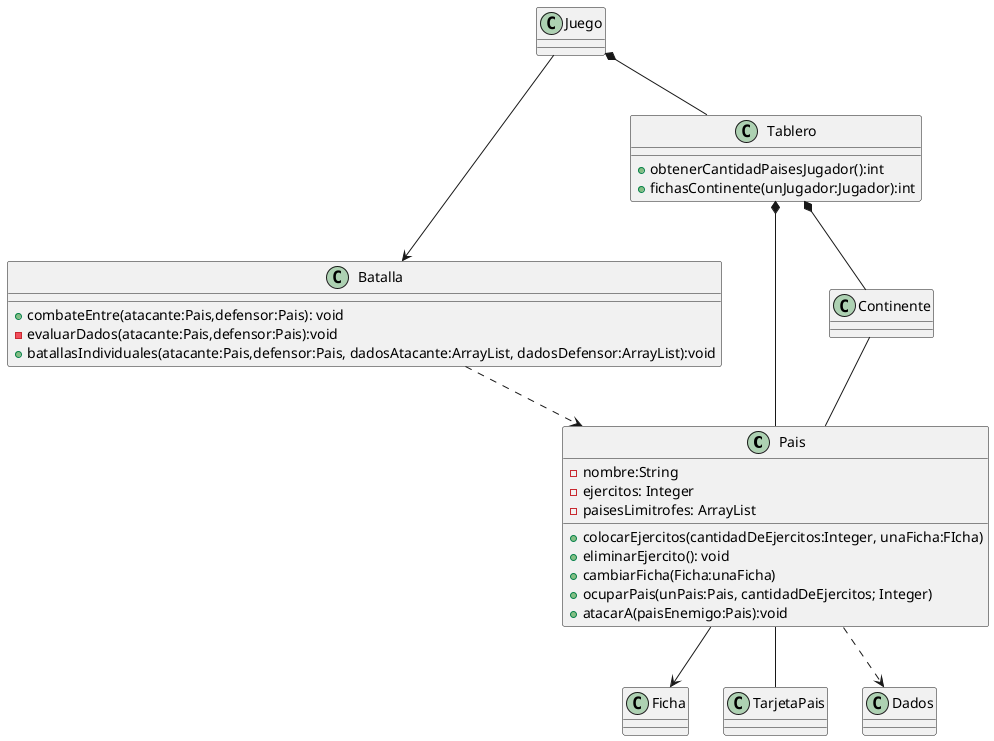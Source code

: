 @startuml

class Pais{
    - nombre:String
    -ejercitos: Integer
    -paisesLimitrofes: ArrayList

    + colocarEjercitos(cantidadDeEjercitos:Integer, unaFicha:FIcha)
    + eliminarEjercito(): void
    + cambiarFicha(Ficha:unaFicha)
    + ocuparPais(unPais:Pais, cantidadDeEjercitos; Integer)
    + atacarA(paisEnemigo:Pais):void
}

class Batalla{
    + combateEntre(atacante:Pais,defensor:Pais): void
    - evaluarDados(atacante:Pais,defensor:Pais):void
    + batallasIndividuales(atacante:Pais,defensor:Pais, dadosAtacante:ArrayList, dadosDefensor:ArrayList):void
}
class Tablero{
    + obtenerCantidadPaisesJugador():int
    + fichasContinente(unJugador:Jugador):int

}
Juego *-- Tablero
Tablero *-- Continente
Tablero *--Pais
Continente-- Pais

Pais --> Ficha
Pais -- TarjetaPais
Pais ..> Dados

Juego --> Batalla
Batalla ..> Pais

@enduml
